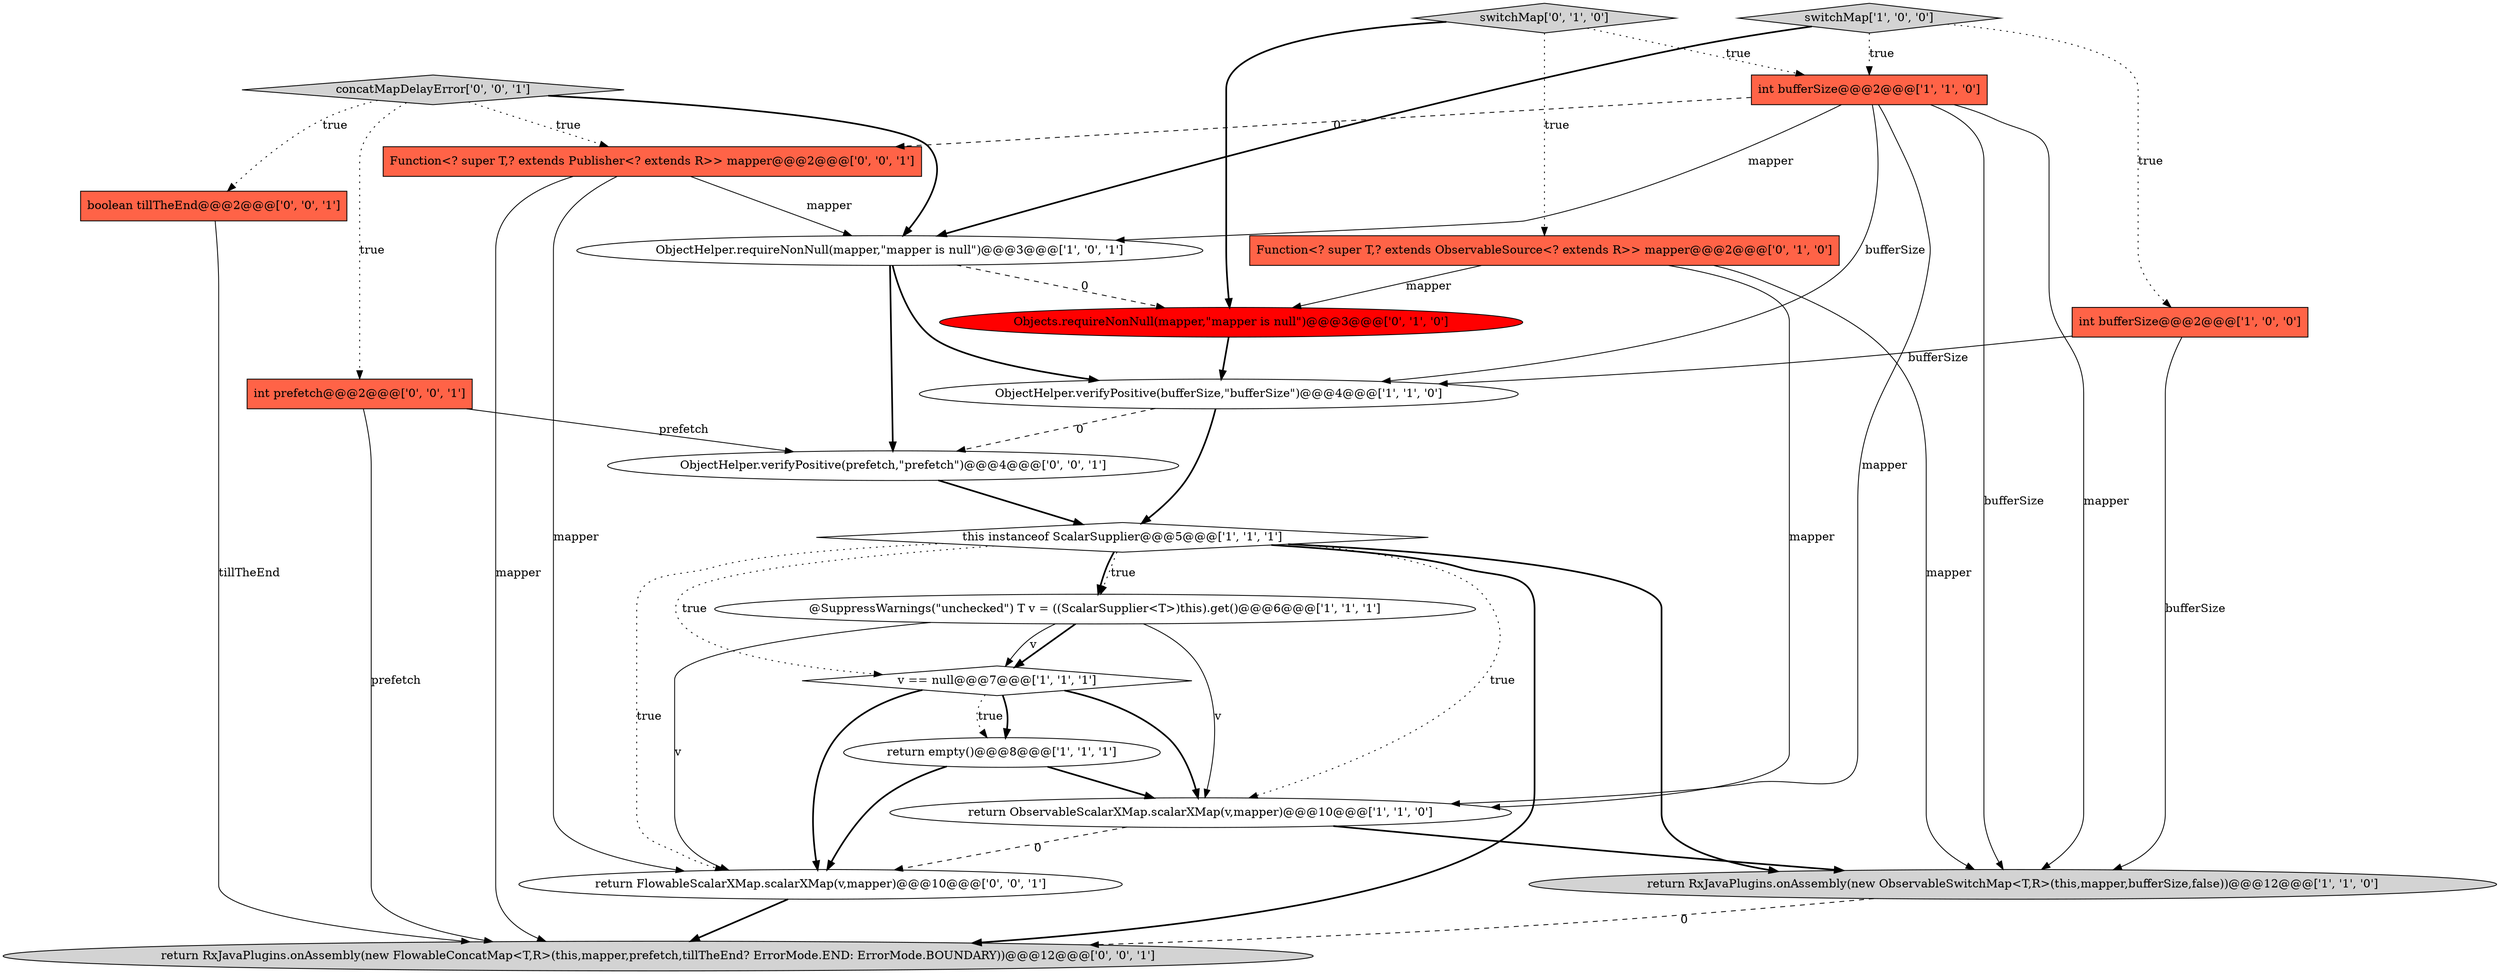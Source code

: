 digraph {
16 [style = filled, label = "boolean tillTheEnd@@@2@@@['0', '0', '1']", fillcolor = tomato, shape = box image = "AAA0AAABBB3BBB"];
19 [style = filled, label = "return FlowableScalarXMap.scalarXMap(v,mapper)@@@10@@@['0', '0', '1']", fillcolor = white, shape = ellipse image = "AAA0AAABBB3BBB"];
9 [style = filled, label = "ObjectHelper.verifyPositive(bufferSize,\"bufferSize\")@@@4@@@['1', '1', '0']", fillcolor = white, shape = ellipse image = "AAA0AAABBB1BBB"];
7 [style = filled, label = "return ObservableScalarXMap.scalarXMap(v,mapper)@@@10@@@['1', '1', '0']", fillcolor = white, shape = ellipse image = "AAA0AAABBB1BBB"];
12 [style = filled, label = "Function<? super T,? extends ObservableSource<? extends R>> mapper@@@2@@@['0', '1', '0']", fillcolor = tomato, shape = box image = "AAA0AAABBB2BBB"];
13 [style = filled, label = "Objects.requireNonNull(mapper,\"mapper is null\")@@@3@@@['0', '1', '0']", fillcolor = red, shape = ellipse image = "AAA1AAABBB2BBB"];
14 [style = filled, label = "int prefetch@@@2@@@['0', '0', '1']", fillcolor = tomato, shape = box image = "AAA0AAABBB3BBB"];
15 [style = filled, label = "concatMapDelayError['0', '0', '1']", fillcolor = lightgray, shape = diamond image = "AAA0AAABBB3BBB"];
3 [style = filled, label = "ObjectHelper.requireNonNull(mapper,\"mapper is null\")@@@3@@@['1', '0', '1']", fillcolor = white, shape = ellipse image = "AAA0AAABBB1BBB"];
5 [style = filled, label = "int bufferSize@@@2@@@['1', '0', '0']", fillcolor = tomato, shape = box image = "AAA0AAABBB1BBB"];
1 [style = filled, label = "switchMap['1', '0', '0']", fillcolor = lightgray, shape = diamond image = "AAA0AAABBB1BBB"];
6 [style = filled, label = "@SuppressWarnings(\"unchecked\") T v = ((ScalarSupplier<T>)this).get()@@@6@@@['1', '1', '1']", fillcolor = white, shape = ellipse image = "AAA0AAABBB1BBB"];
2 [style = filled, label = "return empty()@@@8@@@['1', '1', '1']", fillcolor = white, shape = ellipse image = "AAA0AAABBB1BBB"];
0 [style = filled, label = "this instanceof ScalarSupplier@@@5@@@['1', '1', '1']", fillcolor = white, shape = diamond image = "AAA0AAABBB1BBB"];
17 [style = filled, label = "return RxJavaPlugins.onAssembly(new FlowableConcatMap<T,R>(this,mapper,prefetch,tillTheEnd? ErrorMode.END: ErrorMode.BOUNDARY))@@@12@@@['0', '0', '1']", fillcolor = lightgray, shape = ellipse image = "AAA0AAABBB3BBB"];
8 [style = filled, label = "int bufferSize@@@2@@@['1', '1', '0']", fillcolor = tomato, shape = box image = "AAA0AAABBB1BBB"];
11 [style = filled, label = "switchMap['0', '1', '0']", fillcolor = lightgray, shape = diamond image = "AAA0AAABBB2BBB"];
4 [style = filled, label = "v == null@@@7@@@['1', '1', '1']", fillcolor = white, shape = diamond image = "AAA0AAABBB1BBB"];
20 [style = filled, label = "Function<? super T,? extends Publisher<? extends R>> mapper@@@2@@@['0', '0', '1']", fillcolor = tomato, shape = box image = "AAA0AAABBB3BBB"];
18 [style = filled, label = "ObjectHelper.verifyPositive(prefetch,\"prefetch\")@@@4@@@['0', '0', '1']", fillcolor = white, shape = ellipse image = "AAA0AAABBB3BBB"];
10 [style = filled, label = "return RxJavaPlugins.onAssembly(new ObservableSwitchMap<T,R>(this,mapper,bufferSize,false))@@@12@@@['1', '1', '0']", fillcolor = lightgray, shape = ellipse image = "AAA0AAABBB1BBB"];
14->17 [style = solid, label="prefetch"];
2->19 [style = bold, label=""];
12->10 [style = solid, label="mapper"];
9->0 [style = bold, label=""];
0->6 [style = bold, label=""];
7->10 [style = bold, label=""];
0->17 [style = bold, label=""];
0->19 [style = dotted, label="true"];
9->18 [style = dashed, label="0"];
0->4 [style = dotted, label="true"];
11->12 [style = dotted, label="true"];
6->19 [style = solid, label="v"];
4->19 [style = bold, label=""];
1->3 [style = bold, label=""];
8->20 [style = dashed, label="0"];
20->19 [style = solid, label="mapper"];
20->17 [style = solid, label="mapper"];
15->20 [style = dotted, label="true"];
4->2 [style = bold, label=""];
8->3 [style = solid, label="mapper"];
5->9 [style = solid, label="bufferSize"];
19->17 [style = bold, label=""];
15->16 [style = dotted, label="true"];
15->14 [style = dotted, label="true"];
15->3 [style = bold, label=""];
8->10 [style = solid, label="mapper"];
0->6 [style = dotted, label="true"];
8->10 [style = solid, label="bufferSize"];
3->13 [style = dashed, label="0"];
20->3 [style = solid, label="mapper"];
4->7 [style = bold, label=""];
3->18 [style = bold, label=""];
3->9 [style = bold, label=""];
6->4 [style = bold, label=""];
0->10 [style = bold, label=""];
14->18 [style = solid, label="prefetch"];
6->7 [style = solid, label="v"];
7->19 [style = dashed, label="0"];
12->13 [style = solid, label="mapper"];
8->7 [style = solid, label="mapper"];
11->13 [style = bold, label=""];
12->7 [style = solid, label="mapper"];
1->8 [style = dotted, label="true"];
10->17 [style = dashed, label="0"];
8->9 [style = solid, label="bufferSize"];
11->8 [style = dotted, label="true"];
16->17 [style = solid, label="tillTheEnd"];
6->4 [style = solid, label="v"];
13->9 [style = bold, label=""];
2->7 [style = bold, label=""];
1->5 [style = dotted, label="true"];
18->0 [style = bold, label=""];
4->2 [style = dotted, label="true"];
0->7 [style = dotted, label="true"];
5->10 [style = solid, label="bufferSize"];
}
